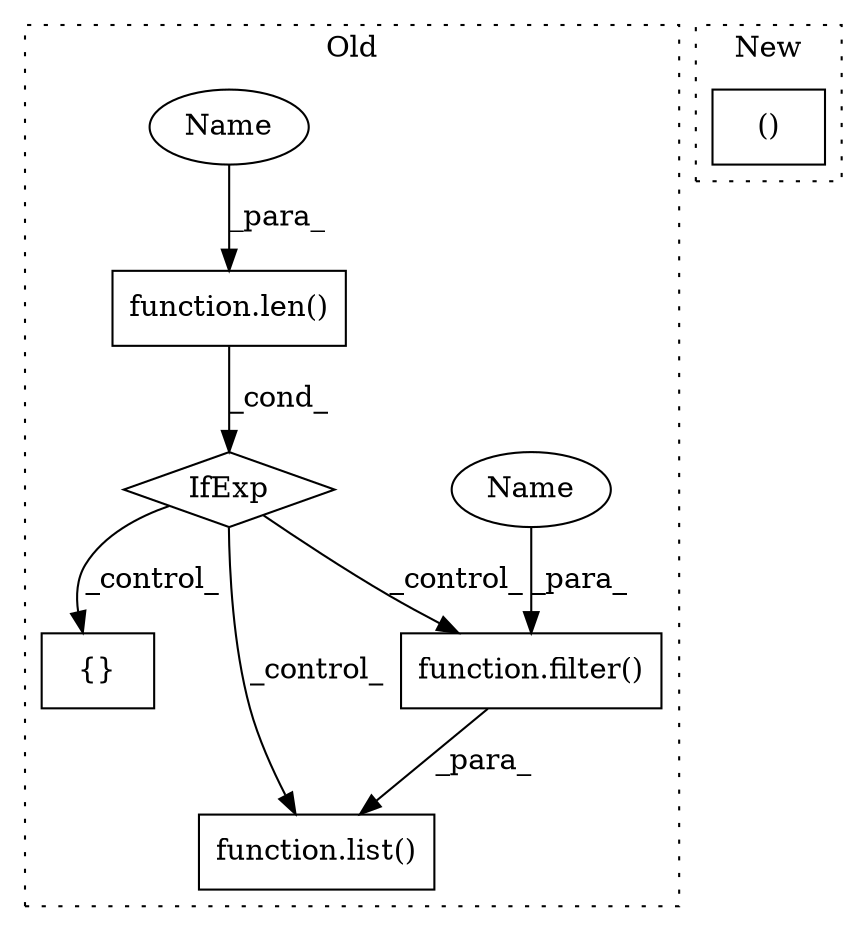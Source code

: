 digraph G {
subgraph cluster0 {
1 [label="function.filter()" a="75" s="12960,13018" l="7,1" shape="box"];
3 [label="IfExp" a="51" s="13020,13044" l="4,6" shape="diamond"];
4 [label="{}" a="59" s="13050,13050" l="2,1" shape="box"];
5 [label="function.list()" a="75" s="12955,13019" l="5,1" shape="box"];
6 [label="function.len()" a="75" s="13024,13043" l="4,1" shape="box"];
7 [label="Name" a="87" s="13003" l="15" shape="ellipse"];
8 [label="Name" a="87" s="13028" l="15" shape="ellipse"];
label = "Old";
style="dotted";
}
subgraph cluster1 {
2 [label="()" a="54" s="12906" l="64" shape="box"];
label = "New";
style="dotted";
}
1 -> 5 [label="_para_"];
3 -> 5 [label="_control_"];
3 -> 4 [label="_control_"];
3 -> 1 [label="_control_"];
6 -> 3 [label="_cond_"];
7 -> 1 [label="_para_"];
8 -> 6 [label="_para_"];
}